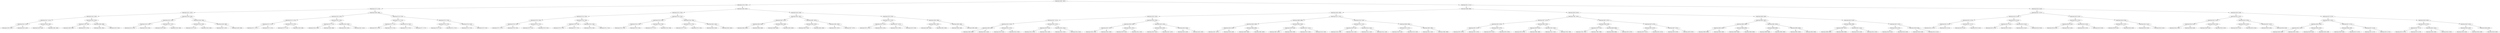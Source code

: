 digraph G{
1516329708 [label="Node{data=[3387, 3387]}"]
1516329708 -> 749118859
749118859 [label="Node{data=[2726, 2726]}"]
749118859 -> 2011219355
2011219355 [label="Node{data=[2170, 2170]}"]
2011219355 -> 1885303913
1885303913 [label="Node{data=[2101, 2101]}"]
1885303913 -> 540665524
540665524 [label="Node{data=[1562, 1562]}"]
540665524 -> 959092165
959092165 [label="Node{data=[1417, 1417]}"]
959092165 -> 1209488230
1209488230 [label="Node{data=[1415, 1415]}"]
1209488230 -> 1138793009
1138793009 [label="Node{data=[1228, 1228]}"]
1209488230 -> 738449599
738449599 [label="Node{data=[1416, 1416]}"]
959092165 -> 1097528391
1097528391 [label="Node{data=[1446, 1446]}"]
1097528391 -> 856953711
856953711 [label="Node{data=[1418, 1418]}"]
1097528391 -> 1952589358
1952589358 [label="Node{data=[1480, 1480]}"]
540665524 -> 1175903805
1175903805 [label="Node{data=[2033, 2033]}"]
1175903805 -> 1355338356
1355338356 [label="Node{data=[1788, 1788]}"]
1355338356 -> 1129593961
1129593961 [label="Node{data=[1566, 1566]}"]
1355338356 -> 652358011
652358011 [label="Node{data=[1874, 1874]}"]
1175903805 -> 1458959532
1458959532 [label="Node{data=[2099, 2099]}"]
1458959532 -> 1085855604
1085855604 [label="Node{data=[2081, 2081]}"]
1458959532 -> 585964670
585964670 [label="Node{data=[2100, 2100]}"]
1885303913 -> 355698865
355698865 [label="Node{data=[2109, 2109]}"]
355698865 -> 1822051887
1822051887 [label="Node{data=[2105, 2105]}"]
1822051887 -> 1780426687
1780426687 [label="Node{data=[2103, 2103]}"]
1780426687 -> 551274606
551274606 [label="Node{data=[2102, 2102]}"]
1780426687 -> 690268868
690268868 [label="Node{data=[2104, 2104]}"]
1822051887 -> 401699577
401699577 [label="Node{data=[2107, 2107]}"]
401699577 -> 71339367
71339367 [label="Node{data=[2106, 2106]}"]
401699577 -> 2057747769
2057747769 [label="Node{data=[2108, 2108]}"]
355698865 -> 1993890339
1993890339 [label="Node{data=[2166, 2166]}"]
1993890339 -> 1780652219
1780652219 [label="Node{data=[2164, 2164]}"]
1780652219 -> 1787366189
1787366189 [label="Node{data=[2110, 2110]}"]
1780652219 -> 621358128
621358128 [label="Node{data=[2165, 2165]}"]
1993890339 -> 288646128
288646128 [label="Node{data=[2168, 2168]}"]
288646128 -> 1873659437
1873659437 [label="Node{data=[2167, 2167]}"]
288646128 -> 1306491030
1306491030 [label="Node{data=[2169, 2169]}"]
2011219355 -> 568042929
568042929 [label="Node{data=[2486, 2486]}"]
568042929 -> 323123609
323123609 [label="Node{data=[2232, 2232]}"]
323123609 -> 316623218
316623218 [label="Node{data=[2174, 2174]}"]
316623218 -> 619878519
619878519 [label="Node{data=[2172, 2172]}"]
619878519 -> 1484277621
1484277621 [label="Node{data=[2171, 2171]}"]
619878519 -> 1492546386
1492546386 [label="Node{data=[2173, 2173]}"]
316623218 -> 814364135
814364135 [label="Node{data=[2176, 2176]}"]
814364135 -> 733857
733857 [label="Node{data=[2175, 2175]}"]
814364135 -> 450010682
450010682 [label="Node{data=[2188, 2188]}"]
323123609 -> 1901396689
1901396689 [label="Node{data=[2332, 2332]}"]
1901396689 -> 277947409
277947409 [label="Node{data=[2271, 2271]}"]
277947409 -> 1230410392
1230410392 [label="Node{data=[2244, 2244]}"]
277947409 -> 1199302342
1199302342 [label="Node{data=[2299, 2299]}"]
1901396689 -> 518076274
518076274 [label="Node{data=[2334, 2334]}"]
518076274 -> 122235155
122235155 [label="Node{data=[2333, 2333]}"]
518076274 -> 2062989616
2062989616 [label="Node{data=[2421, 2421]}"]
568042929 -> 1654861182
1654861182 [label="Node{data=[2718, 2718]}"]
1654861182 -> 1978588415
1978588415 [label="Node{data=[2714, 2714]}"]
1978588415 -> 1000432352
1000432352 [label="Node{data=[2711, 2711]}"]
1000432352 -> 1951490973
1951490973 [label="Node{data=[2570, 2570]}"]
1000432352 -> 266496180
266496180 [label="Node{data=[2713, 2713]}"]
1978588415 -> 216552595
216552595 [label="Node{data=[2716, 2716]}"]
216552595 -> 1013879180
1013879180 [label="Node{data=[2715, 2715]}"]
216552595 -> 1130119191
1130119191 [label="Node{data=[2717, 2717]}"]
1654861182 -> 1600599808
1600599808 [label="Node{data=[2722, 2722]}"]
1600599808 -> 300268723
300268723 [label="Node{data=[2720, 2720]}"]
300268723 -> 1506786802
1506786802 [label="Node{data=[2719, 2719]}"]
300268723 -> 2024935972
2024935972 [label="Node{data=[2721, 2721]}"]
1600599808 -> 504100101
504100101 [label="Node{data=[2724, 2724]}"]
504100101 -> 582472275
582472275 [label="Node{data=[2723, 2723]}"]
504100101 -> 112446426
112446426 [label="Node{data=[2725, 2725]}"]
749118859 -> 1853409818
1853409818 [label="Node{data=[2843, 2843]}"]
1853409818 -> 798669069
798669069 [label="Node{data=[2742, 2742]}"]
798669069 -> 866374631
866374631 [label="Node{data=[2734, 2734]}"]
866374631 -> 727065426
727065426 [label="Node{data=[2730, 2730]}"]
727065426 -> 64361528
64361528 [label="Node{data=[2728, 2728]}"]
64361528 -> 2038335390
2038335390 [label="Node{data=[2727, 2727]}"]
64361528 -> 1416585149
1416585149 [label="Node{data=[2729, 2729]}"]
727065426 -> 1320790737
1320790737 [label="Node{data=[2732, 2732]}"]
1320790737 -> 2113736938
2113736938 [label="Node{data=[2731, 2731]}"]
1320790737 -> 1882340028
1882340028 [label="Node{data=[2733, 2733]}"]
866374631 -> 1586368944
1586368944 [label="Node{data=[2738, 2738]}"]
1586368944 -> 1566758802
1566758802 [label="Node{data=[2736, 2736]}"]
1566758802 -> 1208870548
1208870548 [label="Node{data=[2735, 2735]}"]
1566758802 -> 688640755
688640755 [label="Node{data=[2737, 2737]}"]
1586368944 -> 119952883
119952883 [label="Node{data=[2740, 2740]}"]
119952883 -> 1286855874
1286855874 [label="Node{data=[2739, 2739]}"]
119952883 -> 1806547590
1806547590 [label="Node{data=[2741, 2741]}"]
798669069 -> 482767178
482767178 [label="Node{data=[2750, 2750]}"]
482767178 -> 704263916
704263916 [label="Node{data=[2746, 2746]}"]
704263916 -> 2080226013
2080226013 [label="Node{data=[2744, 2744]}"]
2080226013 -> 2097305262
2097305262 [label="Node{data=[2743, 2743]}"]
2080226013 -> 1382102117
1382102117 [label="Node{data=[2745, 2745]}"]
704263916 -> 710157715
710157715 [label="Node{data=[2748, 2748]}"]
710157715 -> 1013537110
1013537110 [label="Node{data=[2747, 2747]}"]
710157715 -> 1404161875
1404161875 [label="Node{data=[2749, 2749]}"]
482767178 -> 136846172
136846172 [label="Node{data=[2786, 2786]}"]
136846172 -> 64741239
64741239 [label="Node{data=[2752, 2752]}"]
64741239 -> 1963886003
1963886003 [label="Node{data=[2751, 2751]}"]
64741239 -> 672663318
672663318 [label="Node{data=[2753, 2753]}"]
136846172 -> 1621232562
1621232562 [label="Node{data=[2841, 2841]}"]
1621232562 -> 1038041270
1038041270 [label="Node{data=[2816, 2816]}"]
1621232562 -> 1014856099
1014856099 [label="Node{data=[2842, 2842]}"]
1853409818 -> 1421212045
1421212045 [label="Node{data=[3234, 3234]}"]
1421212045 -> 607819570
607819570 [label="Node{data=[2851, 2851]}"]
607819570 -> 1663547891
1663547891 [label="Node{data=[2847, 2847]}"]
1663547891 -> 885027925
885027925 [label="Node{data=[2845, 2845]}"]
885027925 -> 1329760977
1329760977 [label="Node{data=[2844, 2844]}"]
885027925 -> 1060177676
1060177676 [label="Node{data=[2846, 2846]}"]
1663547891 -> 1627904312
1627904312 [label="Node{data=[2849, 2849]}"]
1627904312 -> 1456630673
1456630673 [label="Node{data=[2848, 2848]}"]
1627904312 -> 228419480
228419480 [label="Node{data=[2850, 2850]}"]
607819570 -> 983767104
983767104 [label="Node{data=[2867, 2867]}"]
983767104 -> 1697830965
1697830965 [label="Node{data=[2853, 2853]}"]
1697830965 -> 553232865
553232865 [label="Node{data=[2852, 2852]}"]
1697830965 -> 1178516417
1178516417 [label="Node{data=[2854, 2854]}"]
983767104 -> 1694358110
1694358110 [label="Node{data=[2902, 2902]}"]
1694358110 -> 394089860
394089860 [label="Node{data=[2872, 2872]}"]
1694358110 -> 2057715755
2057715755 [label="Node{data=[2977, 2977]}"]
1421212045 -> 1232411661
1232411661 [label="Node{data=[3379, 3379]}"]
1232411661 -> 1137709143
1137709143 [label="Node{data=[3375, 3375]}"]
1137709143 -> 1056746716
1056746716 [label="Node{data=[3373, 3373]}"]
1056746716 -> 1980961840
1980961840 [label="Node{data=[3372, 3372]}"]
1056746716 -> 392690571
392690571 [label="Node{data=[3374, 3374]}"]
1137709143 -> 1417024408
1417024408 [label="Node{data=[3377, 3377]}"]
1417024408 -> 255319942
255319942 [label="Node{data=[3376, 3376]}"]
1417024408 -> 1634465988
1634465988 [label="Node{data=[3378, 3378]}"]
1232411661 -> 1232665793
1232665793 [label="Node{data=[3383, 3383]}"]
1232665793 -> 771148965
771148965 [label="Node{data=[3381, 3381]}"]
771148965 -> 478997874
478997874 [label="Node{data=[3380, 3380]}"]
771148965 -> 580881407
580881407 [label="Node{data=[3382, 3382]}"]
1232665793 -> 747627929
747627929 [label="Node{data=[3385, 3385]}"]
747627929 -> 931628873
931628873 [label="Node{data=[3384, 3384]}"]
747627929 -> 1285233590
1285233590 [label="Node{data=[3386, 3386]}"]
1516329708 -> 310751657
310751657 [label="Node{data=[9111, 9111]}"]
310751657 -> 1106591053
1106591053 [label="Node{data=[5969, 5969]}"]
1106591053 -> 1245927413
1245927413 [label="Node{data=[4206, 4206]}"]
1245927413 -> 1578214304
1578214304 [label="Node{data=[3525, 3525]}"]
1578214304 -> 1629899058
1629899058 [label="Node{data=[3517, 3517]}"]
1629899058 -> 156311310
156311310 [label="Node{data=[3513, 3513]}"]
156311310 -> 1501367598
1501367598 [label="Node{data=[3389, 3389]}"]
1501367598 -> 170043650
170043650 [label="Node{data=[3388, 3388]}"]
1501367598 -> 1503534765
1503534765 [label="Node{data=[3422, 3422]}"]
156311310 -> 1479984127
1479984127 [label="Node{data=[3515, 3515]}"]
1479984127 -> 1771286954
1771286954 [label="Node{data=[3514, 3514]}"]
1479984127 -> 1994813219
1994813219 [label="Node{data=[3516, 3516]}"]
1629899058 -> 1604615204
1604615204 [label="Node{data=[3521, 3521]}"]
1604615204 -> 836986132
836986132 [label="Node{data=[3519, 3519]}"]
836986132 -> 1158257763
1158257763 [label="Node{data=[3518, 3518]}"]
836986132 -> 13855894
13855894 [label="Node{data=[3520, 3520]}"]
1604615204 -> 2095736308
2095736308 [label="Node{data=[3523, 3523]}"]
2095736308 -> 1443591352
1443591352 [label="Node{data=[3522, 3522]}"]
2095736308 -> 1600651422
1600651422 [label="Node{data=[3524, 3524]}"]
1578214304 -> 1153720377
1153720377 [label="Node{data=[3533, 3533]}"]
1153720377 -> 1806592144
1806592144 [label="Node{data=[3529, 3529]}"]
1806592144 -> 1720545257
1720545257 [label="Node{data=[3527, 3527]}"]
1720545257 -> 2046754646
2046754646 [label="Node{data=[3526, 3526]}"]
1720545257 -> 509386232
509386232 [label="Node{data=[3528, 3528]}"]
1806592144 -> 103717963
103717963 [label="Node{data=[3531, 3531]}"]
103717963 -> 198269248
198269248 [label="Node{data=[3530, 3530]}"]
103717963 -> 89850659
89850659 [label="Node{data=[3532, 3532]}"]
1153720377 -> 2131946797
2131946797 [label="Node{data=[4202, 4202]}"]
2131946797 -> 221051456
221051456 [label="Node{data=[4053, 4053]}"]
221051456 -> 204913148
204913148 [label="Node{data=[3815, 3815]}"]
221051456 -> 1370087746
1370087746 [label="Node{data=[4187, 4187]}"]
2131946797 -> 968492511
968492511 [label="Node{data=[4204, 4204]}"]
968492511 -> 1395529298
1395529298 [label="Node{data=[4203, 4203]}"]
968492511 -> 1785638034
1785638034 [label="Node{data=[4205, 4205]}"]
1245927413 -> 1951658860
1951658860 [label="Node{data=[5137, 5137]}"]
1951658860 -> 497976516
497976516 [label="Node{data=[4986, 4986]}"]
497976516 -> 1049726373
1049726373 [label="Node{data=[4563, 4563]}"]
1049726373 -> 562347225
562347225 [label="Node{data=[4345, 4345]}"]
562347225 -> 1244128022
1244128022 [label="Node{data=[4207, 4207]}"]
562347225 -> 591840818
591840818 [label="Node{data=[4536, 4536]}"]
1049726373 -> 285772634
285772634 [label="Node{data=[4984, 4984]}"]
285772634 -> 359571414
359571414 [label="Node{data=[4983, 4983]}"]
285772634 -> 1613033790
1613033790 [label="Node{data=[4985, 4985]}"]
497976516 -> 1975966814
1975966814 [label="Node{data=[5094, 5094]}"]
1975966814 -> 549571559
549571559 [label="Node{data=[5028, 5028]}"]
549571559 -> 1093689350
1093689350 [label="Node{data=[4987, 4987]}"]
549571559 -> 115004447
115004447 [label="Node{data=[5059, 5059]}"]
1975966814 -> 1161678006
1161678006 [label="Node{data=[5127, 5127]}"]
1161678006 -> 1796057349
1796057349 [label="Node{data=[5105, 5105]}"]
1161678006 -> 696243250
696243250 [label="Node{data=[5136, 5136]}"]
1951658860 -> 2035652398
2035652398 [label="Node{data=[5145, 5145]}"]
2035652398 -> 1386654926
1386654926 [label="Node{data=[5141, 5141]}"]
1386654926 -> 1415930398
1415930398 [label="Node{data=[5139, 5139]}"]
1415930398 -> 65856228
65856228 [label="Node{data=[5138, 5138]}"]
1415930398 -> 1448474960
1448474960 [label="Node{data=[5140, 5140]}"]
1386654926 -> 838008712
838008712 [label="Node{data=[5143, 5143]}"]
838008712 -> 1316490810
1316490810 [label="Node{data=[5142, 5142]}"]
838008712 -> 711409363
711409363 [label="Node{data=[5144, 5144]}"]
2035652398 -> 1401015734
1401015734 [label="Node{data=[5606, 5606]}"]
1401015734 -> 1974036209
1974036209 [label="Node{data=[5147, 5147]}"]
1974036209 -> 2066657184
2066657184 [label="Node{data=[5146, 5146]}"]
1974036209 -> 1747752880
1747752880 [label="Node{data=[5159, 5159]}"]
1401015734 -> 891100030
891100030 [label="Node{data=[5967, 5967]}"]
891100030 -> 188575170
188575170 [label="Node{data=[5921, 5921]}"]
891100030 -> 90210474
90210474 [label="Node{data=[5968, 5968]}"]
1106591053 -> 159192737
159192737 [label="Node{data=[9079, 9079]}"]
159192737 -> 1415985691
1415985691 [label="Node{data=[7687, 7687]}"]
1415985691 -> 877989416
877989416 [label="Node{data=[5977, 5977]}"]
877989416 -> 900836824
900836824 [label="Node{data=[5973, 5973]}"]
900836824 -> 1419279825
1419279825 [label="Node{data=[5971, 5971]}"]
1419279825 -> 835400635
835400635 [label="Node{data=[5970, 5970]}"]
1419279825 -> 770924516
770924516 [label="Node{data=[5972, 5972]}"]
900836824 -> 362080495
362080495 [label="Node{data=[5975, 5975]}"]
362080495 -> 49641849
49641849 [label="Node{data=[5974, 5974]}"]
362080495 -> 1791743095
1791743095 [label="Node{data=[5976, 5976]}"]
877989416 -> 1567668917
1567668917 [label="Node{data=[5981, 5981]}"]
1567668917 -> 1871835748
1871835748 [label="Node{data=[5979, 5979]}"]
1871835748 -> 1183215710
1183215710 [label="Node{data=[5978, 5978]}"]
1871835748 -> 1918532757
1918532757 [label="Node{data=[5980, 5980]}"]
1567668917 -> 707253625
707253625 [label="Node{data=[7620, 7620]}"]
707253625 -> 1254424715
1254424715 [label="Node{data=[7422, 7422]}"]
707253625 -> 1068801293
1068801293 [label="Node{data=[7639, 7639]}"]
1415985691 -> 506192058
506192058 [label="Node{data=[9071, 9071]}"]
506192058 -> 179528219
179528219 [label="Node{data=[8189, 8189]}"]
179528219 -> 1754327710
1754327710 [label="Node{data=[7979, 7979]}"]
1754327710 -> 1943490164
1943490164 [label="Node{data=[7933, 7933]}"]
1754327710 -> 842555012
842555012 [label="Node{data=[7986, 7986]}"]
179528219 -> 596267362
596267362 [label="Node{data=[9069, 9069]}"]
596267362 -> 1285659543
1285659543 [label="Node{data=[9068, 9068]}"]
596267362 -> 97310873
97310873 [label="Node{data=[9070, 9070]}"]
506192058 -> 1970305754
1970305754 [label="Node{data=[9075, 9075]}"]
1970305754 -> 75506775
75506775 [label="Node{data=[9073, 9073]}"]
75506775 -> 1153268339
1153268339 [label="Node{data=[9072, 9072]}"]
75506775 -> 659974765
659974765 [label="Node{data=[9074, 9074]}"]
1970305754 -> 1367765751
1367765751 [label="Node{data=[9077, 9077]}"]
1367765751 -> 1411470860
1411470860 [label="Node{data=[9076, 9076]}"]
1367765751 -> 2078326809
2078326809 [label="Node{data=[9078, 9078]}"]
159192737 -> 1878116362
1878116362 [label="Node{data=[9095, 9095]}"]
1878116362 -> 218242761
218242761 [label="Node{data=[9087, 9087]}"]
218242761 -> 1397598291
1397598291 [label="Node{data=[9083, 9083]}"]
1397598291 -> 785402411
785402411 [label="Node{data=[9081, 9081]}"]
785402411 -> 1333814883
1333814883 [label="Node{data=[9080, 9080]}"]
785402411 -> 1391058188
1391058188 [label="Node{data=[9082, 9082]}"]
1397598291 -> 1826154546
1826154546 [label="Node{data=[9085, 9085]}"]
1826154546 -> 1089828496
1089828496 [label="Node{data=[9084, 9084]}"]
1826154546 -> 210412435
210412435 [label="Node{data=[9086, 9086]}"]
218242761 -> 278339251
278339251 [label="Node{data=[9091, 9091]}"]
278339251 -> 1000734187
1000734187 [label="Node{data=[9089, 9089]}"]
1000734187 -> 1351572985
1351572985 [label="Node{data=[9088, 9088]}"]
1000734187 -> 155249216
155249216 [label="Node{data=[9090, 9090]}"]
278339251 -> 562700125
562700125 [label="Node{data=[9093, 9093]}"]
562700125 -> 894759970
894759970 [label="Node{data=[9092, 9092]}"]
562700125 -> 530454500
530454500 [label="Node{data=[9094, 9094]}"]
1878116362 -> 285404349
285404349 [label="Node{data=[9103, 9103]}"]
285404349 -> 1610840375
1610840375 [label="Node{data=[9099, 9099]}"]
1610840375 -> 1927574769
1927574769 [label="Node{data=[9097, 9097]}"]
1927574769 -> 489323646
489323646 [label="Node{data=[9096, 9096]}"]
1927574769 -> 466295906
466295906 [label="Node{data=[9098, 9098]}"]
1610840375 -> 1626997997
1626997997 [label="Node{data=[9101, 9101]}"]
1626997997 -> 828946431
828946431 [label="Node{data=[9100, 9100]}"]
1626997997 -> 2146427936
2146427936 [label="Node{data=[9102, 9102]}"]
285404349 -> 1006952371
1006952371 [label="Node{data=[9107, 9107]}"]
1006952371 -> 208234930
208234930 [label="Node{data=[9105, 9105]}"]
208234930 -> 2018173071
2018173071 [label="Node{data=[9104, 9104]}"]
208234930 -> 2013578562
2013578562 [label="Node{data=[9106, 9106]}"]
1006952371 -> 1659331766
1659331766 [label="Node{data=[9109, 9109]}"]
1659331766 -> 621061537
621061537 [label="Node{data=[9108, 9108]}"]
1659331766 -> 174421782
174421782 [label="Node{data=[9110, 9110]}"]
310751657 -> 1419087309
1419087309 [label="Node{data=[9143, 9143]}"]
1419087309 -> 227443005
227443005 [label="Node{data=[9127, 9127]}"]
227443005 -> 229049472
229049472 [label="Node{data=[9119, 9119]}"]
229049472 -> 744169445
744169445 [label="Node{data=[9115, 9115]}"]
744169445 -> 1423443014
1423443014 [label="Node{data=[9113, 9113]}"]
1423443014 -> 757522569
757522569 [label="Node{data=[9112, 9112]}"]
1423443014 -> 412115625
412115625 [label="Node{data=[9114, 9114]}"]
744169445 -> 1824584297
1824584297 [label="Node{data=[9117, 9117]}"]
1824584297 -> 2024677763
2024677763 [label="Node{data=[9116, 9116]}"]
1824584297 -> 1654039735
1654039735 [label="Node{data=[9118, 9118]}"]
229049472 -> 2038957926
2038957926 [label="Node{data=[9123, 9123]}"]
2038957926 -> 305197444
305197444 [label="Node{data=[9121, 9121]}"]
305197444 -> 463169656
463169656 [label="Node{data=[9120, 9120]}"]
305197444 -> 1291830432
1291830432 [label="Node{data=[9122, 9122]}"]
2038957926 -> 1979013486
1979013486 [label="Node{data=[9125, 9125]}"]
1979013486 -> 1625045637
1625045637 [label="Node{data=[9124, 9124]}"]
1979013486 -> 549738062
549738062 [label="Node{data=[9126, 9126]}"]
227443005 -> 304892978
304892978 [label="Node{data=[9135, 9135]}"]
304892978 -> 1305303344
1305303344 [label="Node{data=[9131, 9131]}"]
1305303344 -> 1287936542
1287936542 [label="Node{data=[9129, 9129]}"]
1287936542 -> 1320162286
1320162286 [label="Node{data=[9128, 9128]}"]
1287936542 -> 1049467862
1049467862 [label="Node{data=[9130, 9130]}"]
1305303344 -> 422466030
422466030 [label="Node{data=[9133, 9133]}"]
422466030 -> 2010442879
2010442879 [label="Node{data=[9132, 9132]}"]
422466030 -> 968211976
968211976 [label="Node{data=[9134, 9134]}"]
304892978 -> 1798623683
1798623683 [label="Node{data=[9139, 9139]}"]
1798623683 -> 16669802
16669802 [label="Node{data=[9137, 9137]}"]
16669802 -> 1343880990
1343880990 [label="Node{data=[9136, 9136]}"]
16669802 -> 1145589483
1145589483 [label="Node{data=[9138, 9138]}"]
1798623683 -> 155137384
155137384 [label="Node{data=[9141, 9141]}"]
155137384 -> 2077242665
2077242665 [label="Node{data=[9140, 9140]}"]
155137384 -> 1689179202
1689179202 [label="Node{data=[9142, 9142]}"]
1419087309 -> 1654120746
1654120746 [label="Node{data=[9159, 9159]}"]
1654120746 -> 309533797
309533797 [label="Node{data=[9151, 9151]}"]
309533797 -> 1760561791
1760561791 [label="Node{data=[9147, 9147]}"]
1760561791 -> 2054082535
2054082535 [label="Node{data=[9145, 9145]}"]
2054082535 -> 665714481
665714481 [label="Node{data=[9144, 9144]}"]
2054082535 -> 758599573
758599573 [label="Node{data=[9146, 9146]}"]
1760561791 -> 1165757374
1165757374 [label="Node{data=[9149, 9149]}"]
1165757374 -> 1239540993
1239540993 [label="Node{data=[9148, 9148]}"]
1165757374 -> 25026427
25026427 [label="Node{data=[9150, 9150]}"]
309533797 -> 371290918
371290918 [label="Node{data=[9155, 9155]}"]
371290918 -> 866495399
866495399 [label="Node{data=[9153, 9153]}"]
866495399 -> 1974114623
1974114623 [label="Node{data=[9152, 9152]}"]
866495399 -> 448993014
448993014 [label="Node{data=[9154, 9154]}"]
371290918 -> 124190411
124190411 [label="Node{data=[9157, 9157]}"]
124190411 -> 419464467
419464467 [label="Node{data=[9156, 9156]}"]
124190411 -> 943883373
943883373 [label="Node{data=[9158, 9158]}"]
1654120746 -> 984895797
984895797 [label="Node{data=[9175, 9175]}"]
984895797 -> 177500174
177500174 [label="Node{data=[9167, 9167]}"]
177500174 -> 396444754
396444754 [label="Node{data=[9163, 9163]}"]
396444754 -> 1005374247
1005374247 [label="Node{data=[9161, 9161]}"]
1005374247 -> 600377494
600377494 [label="Node{data=[9160, 9160]}"]
1005374247 -> 175380705
175380705 [label="Node{data=[9162, 9162]}"]
396444754 -> 401235497
401235497 [label="Node{data=[9165, 9165]}"]
401235497 -> 1241647616
1241647616 [label="Node{data=[9164, 9164]}"]
401235497 -> 568600174
568600174 [label="Node{data=[9166, 9166]}"]
177500174 -> 192778659
192778659 [label="Node{data=[9171, 9171]}"]
192778659 -> 1319341555
1319341555 [label="Node{data=[9169, 9169]}"]
1319341555 -> 338418733
338418733 [label="Node{data=[9168, 9168]}"]
1319341555 -> 343691152
343691152 [label="Node{data=[9170, 9170]}"]
192778659 -> 1944794165
1944794165 [label="Node{data=[9173, 9173]}"]
1944794165 -> 561374126
561374126 [label="Node{data=[9172, 9172]}"]
1944794165 -> 1802869017
1802869017 [label="Node{data=[9174, 9174]}"]
984895797 -> 495143720
495143720 [label="Node{data=[9183, 9183]}"]
495143720 -> 937664049
937664049 [label="Node{data=[9179, 9179]}"]
937664049 -> 956654576
956654576 [label="Node{data=[9177, 9177]}"]
956654576 -> 2130679960
2130679960 [label="Node{data=[9176, 9176]}"]
956654576 -> 2032293476
2032293476 [label="Node{data=[9178, 9178]}"]
937664049 -> 1377520999
1377520999 [label="Node{data=[9181, 9181]}"]
1377520999 -> 1083420215
1083420215 [label="Node{data=[9180, 9180]}"]
1377520999 -> 1118488037
1118488037 [label="Node{data=[9182, 9182]}"]
495143720 -> 701508258
701508258 [label="Node{data=[9187, 9187]}"]
701508258 -> 564673162
564673162 [label="Node{data=[9185, 9185]}"]
564673162 -> 2090326686
2090326686 [label="Node{data=[9184, 9184]}"]
564673162 -> 1745272068
1745272068 [label="Node{data=[9186, 9186]}"]
701508258 -> 1084952476
1084952476 [label="Node{data=[9188, 9188]}"]
1084952476 -> 540479849
540479849 [label="Node{data=[9189, 9189]}"]
}